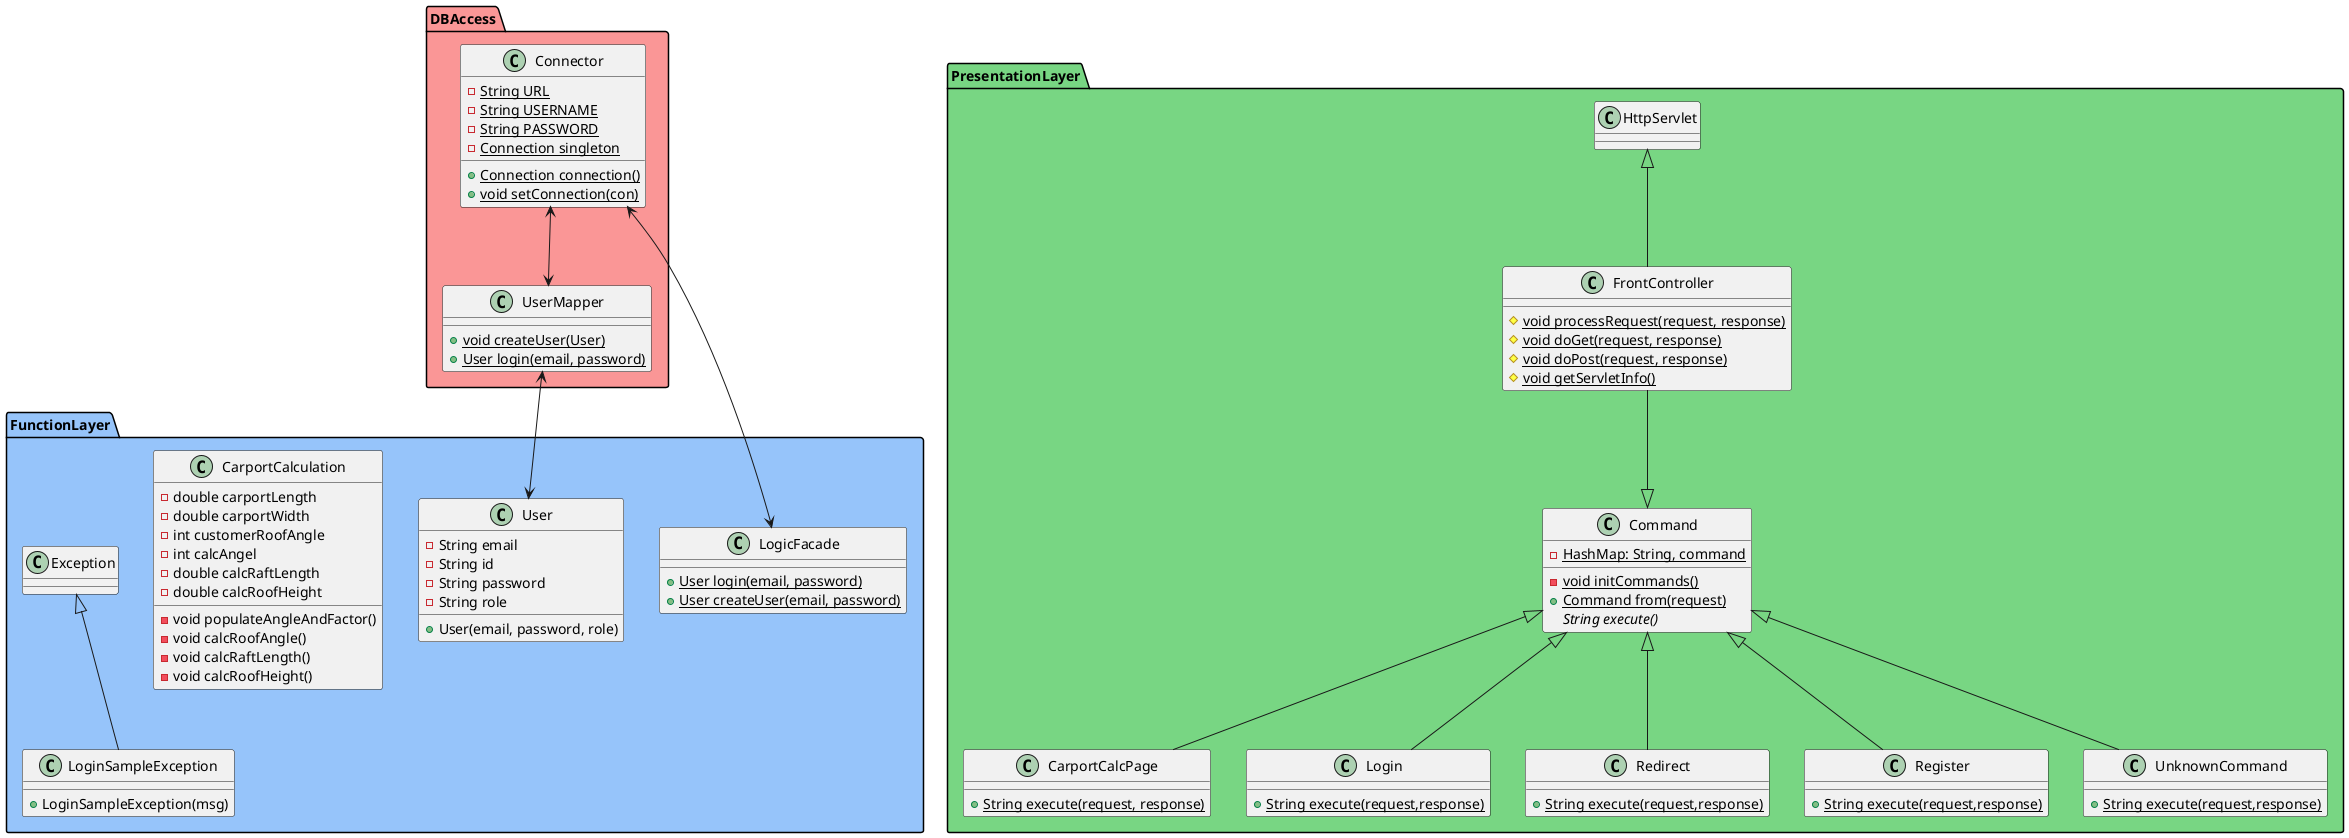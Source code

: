 @startuml

package "DBAccess" #fa9696 {

Class UserMapper{
{static}+void createUser(User)
{static}+User login(email, password)
}

class Connector{
{static}-String URL
{static}-String USERNAME
{static}-String PASSWORD
{static}-Connection singleton
{static}+Connection connection()
{static}+void setConnection(con)
}

}

package "FunctionLayer" #96c4fa {

LogicFacade <--> Connector
Connector <--> UserMapper
UserMapper <--> User

class CarportCalculation{
-double carportLength
-double carportWidth
-int customerRoofAngle
-int calcAngel
-double calcRaftLength
-double calcRoofHeight
-void populateAngleAndFactor()
-void calcRoofAngle()
-void calcRaftLength()
-void calcRoofHeight()
}

class LogicFacade {
{static}+User login(email, password)
{static}+User createUser(email, password)
}

class LoginSampleException extends Exception{
+LoginSampleException(msg)
}

class User{
-String email
-String id
-String password
-String role
+User(email, password, role)
}

}

package "PresentationLayer" #78d683 {

FrontController --|> Command

class Command{
{Static}-HashMap: String, command
{Static}-void initCommands()
{Static}+Command from(request)
{abstract} String execute()
}

class CarportCalcPage extends Command{
{Static}+String execute(request, response)
}

class FrontController extends HttpServlet{
{Static}#void processRequest(request, response)
{Static}#void doGet(request, response)
{Static}#void doPost(request, response)
{Static}#void getServletInfo()
}

class Login extends Command{
{Static}+String execute(request,response)
}

class Redirect extends Command{
{Static}+String execute(request,response)
}

class Register extends Command{
{Static}+String execute(request,response)
}

class UnknownCommand extends Command{
{Static}+String execute(request,response)
}

}

@enduml